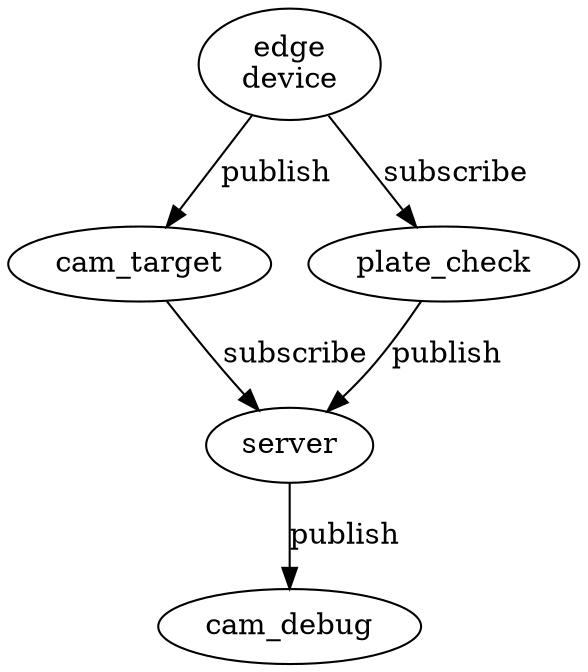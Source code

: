 digraph "mqtt"{
    
    "edge\ndevice"-> "cam_target" [label="publish"]
    "edge\ndevice"-> "plate_check" [label="subscribe"]
    
    "cam_target"->server [label="subscribe"]
    "plate_check"->server [label="publish"]
    server->"cam_debug" [label="publish"]
}